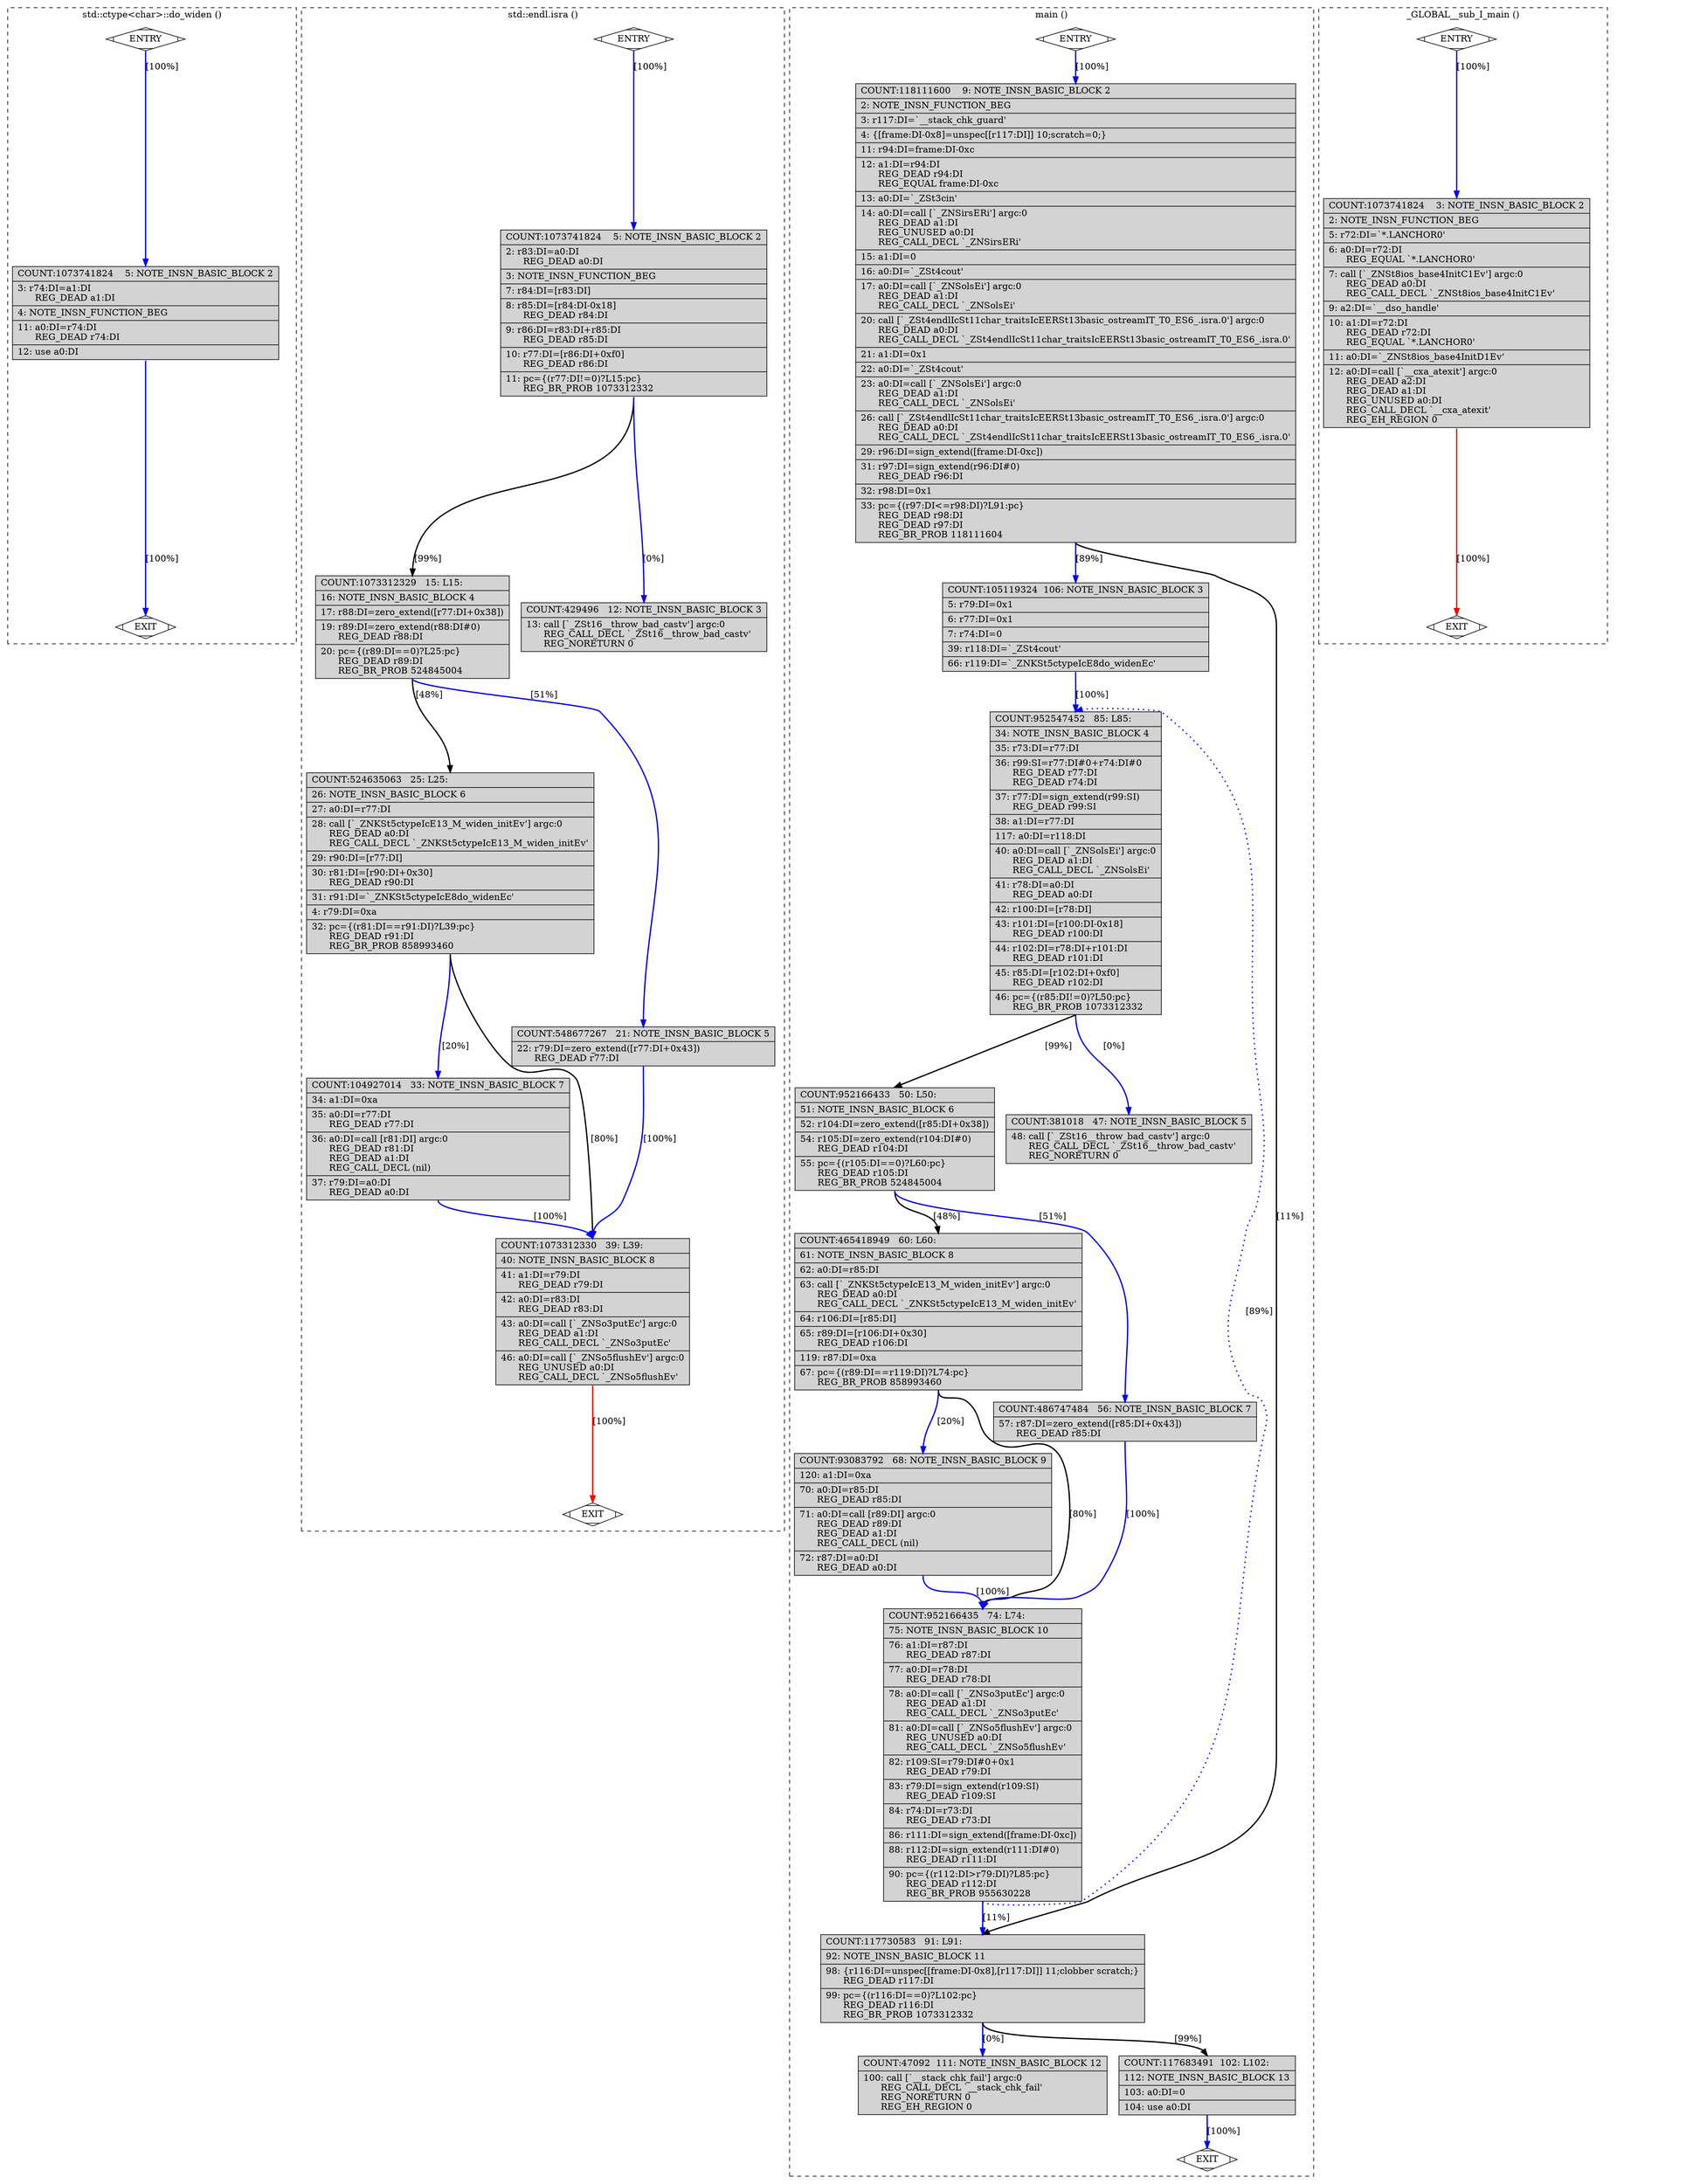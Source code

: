 digraph "cfg_analysis/O2/fibonacci_O2-Fibonacci.cpp.273r.fwprop2" {
overlap=false;
subgraph "cluster_std::ctype<char>::do_widen" {
	style="dashed";
	color="black";
	label="std::ctype<char>::do_widen ()";
	fn_1561_basic_block_0 [shape=Mdiamond,style=filled,fillcolor=white,label="ENTRY"];

	fn_1561_basic_block_2 [shape=record,style=filled,fillcolor=lightgrey,label="{COUNT:1073741824\ \ \ \ 5:\ NOTE_INSN_BASIC_BLOCK\ 2\l\
|\ \ \ \ 3:\ r74:DI=a1:DI\l\
\ \ \ \ \ \ REG_DEAD\ a1:DI\l\
|\ \ \ \ 4:\ NOTE_INSN_FUNCTION_BEG\l\
|\ \ \ 11:\ a0:DI=r74:DI\l\
\ \ \ \ \ \ REG_DEAD\ r74:DI\l\
|\ \ \ 12:\ use\ a0:DI\l\
}"];

	fn_1561_basic_block_1 [shape=Mdiamond,style=filled,fillcolor=white,label="EXIT"];

	fn_1561_basic_block_0:s -> fn_1561_basic_block_2:n [style="solid,bold",color=blue,weight=100,constraint=true,label="[100%]"];
	fn_1561_basic_block_2:s -> fn_1561_basic_block_1:n [style="solid,bold",color=blue,weight=100,constraint=true,label="[100%]"];
	fn_1561_basic_block_0:s -> fn_1561_basic_block_1:n [style="invis",constraint=true];
}
subgraph "cluster_std::endl.isra" {
	style="dashed";
	color="black";
	label="std::endl.isra ()";
	fn_2298_basic_block_0 [shape=Mdiamond,style=filled,fillcolor=white,label="ENTRY"];

	fn_2298_basic_block_2 [shape=record,style=filled,fillcolor=lightgrey,label="{COUNT:1073741824\ \ \ \ 5:\ NOTE_INSN_BASIC_BLOCK\ 2\l\
|\ \ \ \ 2:\ r83:DI=a0:DI\l\
\ \ \ \ \ \ REG_DEAD\ a0:DI\l\
|\ \ \ \ 3:\ NOTE_INSN_FUNCTION_BEG\l\
|\ \ \ \ 7:\ r84:DI=[r83:DI]\l\
|\ \ \ \ 8:\ r85:DI=[r84:DI-0x18]\l\
\ \ \ \ \ \ REG_DEAD\ r84:DI\l\
|\ \ \ \ 9:\ r86:DI=r83:DI+r85:DI\l\
\ \ \ \ \ \ REG_DEAD\ r85:DI\l\
|\ \ \ 10:\ r77:DI=[r86:DI+0xf0]\l\
\ \ \ \ \ \ REG_DEAD\ r86:DI\l\
|\ \ \ 11:\ pc=\{(r77:DI!=0)?L15:pc\}\l\
\ \ \ \ \ \ REG_BR_PROB\ 1073312332\l\
}"];

	fn_2298_basic_block_4 [shape=record,style=filled,fillcolor=lightgrey,label="{COUNT:1073312329\ \ \ 15:\ L15:\l\
|\ \ \ 16:\ NOTE_INSN_BASIC_BLOCK\ 4\l\
|\ \ \ 17:\ r88:DI=zero_extend([r77:DI+0x38])\l\
|\ \ \ 19:\ r89:DI=zero_extend(r88:DI#0)\l\
\ \ \ \ \ \ REG_DEAD\ r88:DI\l\
|\ \ \ 20:\ pc=\{(r89:DI==0)?L25:pc\}\l\
\ \ \ \ \ \ REG_DEAD\ r89:DI\l\
\ \ \ \ \ \ REG_BR_PROB\ 524845004\l\
}"];

	fn_2298_basic_block_6 [shape=record,style=filled,fillcolor=lightgrey,label="{COUNT:524635063\ \ \ 25:\ L25:\l\
|\ \ \ 26:\ NOTE_INSN_BASIC_BLOCK\ 6\l\
|\ \ \ 27:\ a0:DI=r77:DI\l\
|\ \ \ 28:\ call\ [`_ZNKSt5ctypeIcE13_M_widen_initEv']\ argc:0\l\
\ \ \ \ \ \ REG_DEAD\ a0:DI\l\
\ \ \ \ \ \ REG_CALL_DECL\ `_ZNKSt5ctypeIcE13_M_widen_initEv'\l\
|\ \ \ 29:\ r90:DI=[r77:DI]\l\
|\ \ \ 30:\ r81:DI=[r90:DI+0x30]\l\
\ \ \ \ \ \ REG_DEAD\ r90:DI\l\
|\ \ \ 31:\ r91:DI=`_ZNKSt5ctypeIcE8do_widenEc'\l\
|\ \ \ \ 4:\ r79:DI=0xa\l\
|\ \ \ 32:\ pc=\{(r81:DI==r91:DI)?L39:pc\}\l\
\ \ \ \ \ \ REG_DEAD\ r91:DI\l\
\ \ \ \ \ \ REG_BR_PROB\ 858993460\l\
}"];

	fn_2298_basic_block_7 [shape=record,style=filled,fillcolor=lightgrey,label="{COUNT:104927014\ \ \ 33:\ NOTE_INSN_BASIC_BLOCK\ 7\l\
|\ \ \ 34:\ a1:DI=0xa\l\
|\ \ \ 35:\ a0:DI=r77:DI\l\
\ \ \ \ \ \ REG_DEAD\ r77:DI\l\
|\ \ \ 36:\ a0:DI=call\ [r81:DI]\ argc:0\l\
\ \ \ \ \ \ REG_DEAD\ r81:DI\l\
\ \ \ \ \ \ REG_DEAD\ a1:DI\l\
\ \ \ \ \ \ REG_CALL_DECL\ (nil)\l\
|\ \ \ 37:\ r79:DI=a0:DI\l\
\ \ \ \ \ \ REG_DEAD\ a0:DI\l\
}"];

	fn_2298_basic_block_5 [shape=record,style=filled,fillcolor=lightgrey,label="{COUNT:548677267\ \ \ 21:\ NOTE_INSN_BASIC_BLOCK\ 5\l\
|\ \ \ 22:\ r79:DI=zero_extend([r77:DI+0x43])\l\
\ \ \ \ \ \ REG_DEAD\ r77:DI\l\
}"];

	fn_2298_basic_block_8 [shape=record,style=filled,fillcolor=lightgrey,label="{COUNT:1073312330\ \ \ 39:\ L39:\l\
|\ \ \ 40:\ NOTE_INSN_BASIC_BLOCK\ 8\l\
|\ \ \ 41:\ a1:DI=r79:DI\l\
\ \ \ \ \ \ REG_DEAD\ r79:DI\l\
|\ \ \ 42:\ a0:DI=r83:DI\l\
\ \ \ \ \ \ REG_DEAD\ r83:DI\l\
|\ \ \ 43:\ a0:DI=call\ [`_ZNSo3putEc']\ argc:0\l\
\ \ \ \ \ \ REG_DEAD\ a1:DI\l\
\ \ \ \ \ \ REG_CALL_DECL\ `_ZNSo3putEc'\l\
|\ \ \ 46:\ a0:DI=call\ [`_ZNSo5flushEv']\ argc:0\l\
\ \ \ \ \ \ REG_UNUSED\ a0:DI\l\
\ \ \ \ \ \ REG_CALL_DECL\ `_ZNSo5flushEv'\l\
}"];

	fn_2298_basic_block_3 [shape=record,style=filled,fillcolor=lightgrey,label="{COUNT:429496\ \ \ 12:\ NOTE_INSN_BASIC_BLOCK\ 3\l\
|\ \ \ 13:\ call\ [`_ZSt16__throw_bad_castv']\ argc:0\l\
\ \ \ \ \ \ REG_CALL_DECL\ `_ZSt16__throw_bad_castv'\l\
\ \ \ \ \ \ REG_NORETURN\ 0\l\
}"];

	fn_2298_basic_block_1 [shape=Mdiamond,style=filled,fillcolor=white,label="EXIT"];

	fn_2298_basic_block_0:s -> fn_2298_basic_block_2:n [style="solid,bold",color=blue,weight=100,constraint=true,label="[100%]"];
	fn_2298_basic_block_2:s -> fn_2298_basic_block_3:n [style="solid,bold",color=blue,weight=100,constraint=true,label="[0%]"];
	fn_2298_basic_block_2:s -> fn_2298_basic_block_4:n [style="solid,bold",color=black,weight=10,constraint=true,label="[99%]"];
	fn_2298_basic_block_4:s -> fn_2298_basic_block_5:n [style="solid,bold",color=blue,weight=100,constraint=true,label="[51%]"];
	fn_2298_basic_block_4:s -> fn_2298_basic_block_6:n [style="solid,bold",color=black,weight=10,constraint=true,label="[48%]"];
	fn_2298_basic_block_5:s -> fn_2298_basic_block_8:n [style="solid,bold",color=blue,weight=100,constraint=true,label="[100%]"];
	fn_2298_basic_block_6:s -> fn_2298_basic_block_8:n [style="solid,bold",color=black,weight=10,constraint=true,label="[80%]"];
	fn_2298_basic_block_6:s -> fn_2298_basic_block_7:n [style="solid,bold",color=blue,weight=100,constraint=true,label="[20%]"];
	fn_2298_basic_block_7:s -> fn_2298_basic_block_8:n [style="solid,bold",color=blue,weight=100,constraint=true,label="[100%]"];
	fn_2298_basic_block_8:s -> fn_2298_basic_block_1:n [style="solid,bold",color=red,weight=10,constraint=true,label="[100%]"];
	fn_2298_basic_block_0:s -> fn_2298_basic_block_1:n [style="invis",constraint=true];
}
subgraph "cluster_main" {
	style="dashed";
	color="black";
	label="main ()";
	fn_1808_basic_block_0 [shape=Mdiamond,style=filled,fillcolor=white,label="ENTRY"];

	fn_1808_basic_block_2 [shape=record,style=filled,fillcolor=lightgrey,label="{COUNT:118111600\ \ \ \ 9:\ NOTE_INSN_BASIC_BLOCK\ 2\l\
|\ \ \ \ 2:\ NOTE_INSN_FUNCTION_BEG\l\
|\ \ \ \ 3:\ r117:DI=`__stack_chk_guard'\l\
|\ \ \ \ 4:\ \{[frame:DI-0x8]=unspec[[r117:DI]]\ 10;scratch=0;\}\l\
|\ \ \ 11:\ r94:DI=frame:DI-0xc\l\
|\ \ \ 12:\ a1:DI=r94:DI\l\
\ \ \ \ \ \ REG_DEAD\ r94:DI\l\
\ \ \ \ \ \ REG_EQUAL\ frame:DI-0xc\l\
|\ \ \ 13:\ a0:DI=`_ZSt3cin'\l\
|\ \ \ 14:\ a0:DI=call\ [`_ZNSirsERi']\ argc:0\l\
\ \ \ \ \ \ REG_DEAD\ a1:DI\l\
\ \ \ \ \ \ REG_UNUSED\ a0:DI\l\
\ \ \ \ \ \ REG_CALL_DECL\ `_ZNSirsERi'\l\
|\ \ \ 15:\ a1:DI=0\l\
|\ \ \ 16:\ a0:DI=`_ZSt4cout'\l\
|\ \ \ 17:\ a0:DI=call\ [`_ZNSolsEi']\ argc:0\l\
\ \ \ \ \ \ REG_DEAD\ a1:DI\l\
\ \ \ \ \ \ REG_CALL_DECL\ `_ZNSolsEi'\l\
|\ \ \ 20:\ call\ [`_ZSt4endlIcSt11char_traitsIcEERSt13basic_ostreamIT_T0_ES6_.isra.0']\ argc:0\l\
\ \ \ \ \ \ REG_DEAD\ a0:DI\l\
\ \ \ \ \ \ REG_CALL_DECL\ `_ZSt4endlIcSt11char_traitsIcEERSt13basic_ostreamIT_T0_ES6_.isra.0'\l\
|\ \ \ 21:\ a1:DI=0x1\l\
|\ \ \ 22:\ a0:DI=`_ZSt4cout'\l\
|\ \ \ 23:\ a0:DI=call\ [`_ZNSolsEi']\ argc:0\l\
\ \ \ \ \ \ REG_DEAD\ a1:DI\l\
\ \ \ \ \ \ REG_CALL_DECL\ `_ZNSolsEi'\l\
|\ \ \ 26:\ call\ [`_ZSt4endlIcSt11char_traitsIcEERSt13basic_ostreamIT_T0_ES6_.isra.0']\ argc:0\l\
\ \ \ \ \ \ REG_DEAD\ a0:DI\l\
\ \ \ \ \ \ REG_CALL_DECL\ `_ZSt4endlIcSt11char_traitsIcEERSt13basic_ostreamIT_T0_ES6_.isra.0'\l\
|\ \ \ 29:\ r96:DI=sign_extend([frame:DI-0xc])\l\
|\ \ \ 31:\ r97:DI=sign_extend(r96:DI#0)\l\
\ \ \ \ \ \ REG_DEAD\ r96:DI\l\
|\ \ \ 32:\ r98:DI=0x1\l\
|\ \ \ 33:\ pc=\{(r97:DI\<=r98:DI)?L91:pc\}\l\
\ \ \ \ \ \ REG_DEAD\ r98:DI\l\
\ \ \ \ \ \ REG_DEAD\ r97:DI\l\
\ \ \ \ \ \ REG_BR_PROB\ 118111604\l\
}"];

	fn_1808_basic_block_3 [shape=record,style=filled,fillcolor=lightgrey,label="{COUNT:105119324\ \ 106:\ NOTE_INSN_BASIC_BLOCK\ 3\l\
|\ \ \ \ 5:\ r79:DI=0x1\l\
|\ \ \ \ 6:\ r77:DI=0x1\l\
|\ \ \ \ 7:\ r74:DI=0\l\
|\ \ \ 39:\ r118:DI=`_ZSt4cout'\l\
|\ \ \ 66:\ r119:DI=`_ZNKSt5ctypeIcE8do_widenEc'\l\
}"];

	fn_1808_basic_block_4 [shape=record,style=filled,fillcolor=lightgrey,label="{COUNT:952547452\ \ \ 85:\ L85:\l\
|\ \ \ 34:\ NOTE_INSN_BASIC_BLOCK\ 4\l\
|\ \ \ 35:\ r73:DI=r77:DI\l\
|\ \ \ 36:\ r99:SI=r77:DI#0+r74:DI#0\l\
\ \ \ \ \ \ REG_DEAD\ r77:DI\l\
\ \ \ \ \ \ REG_DEAD\ r74:DI\l\
|\ \ \ 37:\ r77:DI=sign_extend(r99:SI)\l\
\ \ \ \ \ \ REG_DEAD\ r99:SI\l\
|\ \ \ 38:\ a1:DI=r77:DI\l\
|\ \ 117:\ a0:DI=r118:DI\l\
|\ \ \ 40:\ a0:DI=call\ [`_ZNSolsEi']\ argc:0\l\
\ \ \ \ \ \ REG_DEAD\ a1:DI\l\
\ \ \ \ \ \ REG_CALL_DECL\ `_ZNSolsEi'\l\
|\ \ \ 41:\ r78:DI=a0:DI\l\
\ \ \ \ \ \ REG_DEAD\ a0:DI\l\
|\ \ \ 42:\ r100:DI=[r78:DI]\l\
|\ \ \ 43:\ r101:DI=[r100:DI-0x18]\l\
\ \ \ \ \ \ REG_DEAD\ r100:DI\l\
|\ \ \ 44:\ r102:DI=r78:DI+r101:DI\l\
\ \ \ \ \ \ REG_DEAD\ r101:DI\l\
|\ \ \ 45:\ r85:DI=[r102:DI+0xf0]\l\
\ \ \ \ \ \ REG_DEAD\ r102:DI\l\
|\ \ \ 46:\ pc=\{(r85:DI!=0)?L50:pc\}\l\
\ \ \ \ \ \ REG_BR_PROB\ 1073312332\l\
}"];

	fn_1808_basic_block_6 [shape=record,style=filled,fillcolor=lightgrey,label="{COUNT:952166433\ \ \ 50:\ L50:\l\
|\ \ \ 51:\ NOTE_INSN_BASIC_BLOCK\ 6\l\
|\ \ \ 52:\ r104:DI=zero_extend([r85:DI+0x38])\l\
|\ \ \ 54:\ r105:DI=zero_extend(r104:DI#0)\l\
\ \ \ \ \ \ REG_DEAD\ r104:DI\l\
|\ \ \ 55:\ pc=\{(r105:DI==0)?L60:pc\}\l\
\ \ \ \ \ \ REG_DEAD\ r105:DI\l\
\ \ \ \ \ \ REG_BR_PROB\ 524845004\l\
}"];

	fn_1808_basic_block_8 [shape=record,style=filled,fillcolor=lightgrey,label="{COUNT:465418949\ \ \ 60:\ L60:\l\
|\ \ \ 61:\ NOTE_INSN_BASIC_BLOCK\ 8\l\
|\ \ \ 62:\ a0:DI=r85:DI\l\
|\ \ \ 63:\ call\ [`_ZNKSt5ctypeIcE13_M_widen_initEv']\ argc:0\l\
\ \ \ \ \ \ REG_DEAD\ a0:DI\l\
\ \ \ \ \ \ REG_CALL_DECL\ `_ZNKSt5ctypeIcE13_M_widen_initEv'\l\
|\ \ \ 64:\ r106:DI=[r85:DI]\l\
|\ \ \ 65:\ r89:DI=[r106:DI+0x30]\l\
\ \ \ \ \ \ REG_DEAD\ r106:DI\l\
|\ \ 119:\ r87:DI=0xa\l\
|\ \ \ 67:\ pc=\{(r89:DI==r119:DI)?L74:pc\}\l\
\ \ \ \ \ \ REG_BR_PROB\ 858993460\l\
}"];

	fn_1808_basic_block_9 [shape=record,style=filled,fillcolor=lightgrey,label="{COUNT:93083792\ \ \ 68:\ NOTE_INSN_BASIC_BLOCK\ 9\l\
|\ \ 120:\ a1:DI=0xa\l\
|\ \ \ 70:\ a0:DI=r85:DI\l\
\ \ \ \ \ \ REG_DEAD\ r85:DI\l\
|\ \ \ 71:\ a0:DI=call\ [r89:DI]\ argc:0\l\
\ \ \ \ \ \ REG_DEAD\ r89:DI\l\
\ \ \ \ \ \ REG_DEAD\ a1:DI\l\
\ \ \ \ \ \ REG_CALL_DECL\ (nil)\l\
|\ \ \ 72:\ r87:DI=a0:DI\l\
\ \ \ \ \ \ REG_DEAD\ a0:DI\l\
}"];

	fn_1808_basic_block_7 [shape=record,style=filled,fillcolor=lightgrey,label="{COUNT:486747484\ \ \ 56:\ NOTE_INSN_BASIC_BLOCK\ 7\l\
|\ \ \ 57:\ r87:DI=zero_extend([r85:DI+0x43])\l\
\ \ \ \ \ \ REG_DEAD\ r85:DI\l\
}"];

	fn_1808_basic_block_10 [shape=record,style=filled,fillcolor=lightgrey,label="{COUNT:952166435\ \ \ 74:\ L74:\l\
|\ \ \ 75:\ NOTE_INSN_BASIC_BLOCK\ 10\l\
|\ \ \ 76:\ a1:DI=r87:DI\l\
\ \ \ \ \ \ REG_DEAD\ r87:DI\l\
|\ \ \ 77:\ a0:DI=r78:DI\l\
\ \ \ \ \ \ REG_DEAD\ r78:DI\l\
|\ \ \ 78:\ a0:DI=call\ [`_ZNSo3putEc']\ argc:0\l\
\ \ \ \ \ \ REG_DEAD\ a1:DI\l\
\ \ \ \ \ \ REG_CALL_DECL\ `_ZNSo3putEc'\l\
|\ \ \ 81:\ a0:DI=call\ [`_ZNSo5flushEv']\ argc:0\l\
\ \ \ \ \ \ REG_UNUSED\ a0:DI\l\
\ \ \ \ \ \ REG_CALL_DECL\ `_ZNSo5flushEv'\l\
|\ \ \ 82:\ r109:SI=r79:DI#0+0x1\l\
\ \ \ \ \ \ REG_DEAD\ r79:DI\l\
|\ \ \ 83:\ r79:DI=sign_extend(r109:SI)\l\
\ \ \ \ \ \ REG_DEAD\ r109:SI\l\
|\ \ \ 84:\ r74:DI=r73:DI\l\
\ \ \ \ \ \ REG_DEAD\ r73:DI\l\
|\ \ \ 86:\ r111:DI=sign_extend([frame:DI-0xc])\l\
|\ \ \ 88:\ r112:DI=sign_extend(r111:DI#0)\l\
\ \ \ \ \ \ REG_DEAD\ r111:DI\l\
|\ \ \ 90:\ pc=\{(r112:DI\>r79:DI)?L85:pc\}\l\
\ \ \ \ \ \ REG_DEAD\ r112:DI\l\
\ \ \ \ \ \ REG_BR_PROB\ 955630228\l\
}"];

	fn_1808_basic_block_11 [shape=record,style=filled,fillcolor=lightgrey,label="{COUNT:117730583\ \ \ 91:\ L91:\l\
|\ \ \ 92:\ NOTE_INSN_BASIC_BLOCK\ 11\l\
|\ \ \ 98:\ \{r116:DI=unspec[[frame:DI-0x8],[r117:DI]]\ 11;clobber\ scratch;\}\l\
\ \ \ \ \ \ REG_DEAD\ r117:DI\l\
|\ \ \ 99:\ pc=\{(r116:DI==0)?L102:pc\}\l\
\ \ \ \ \ \ REG_DEAD\ r116:DI\l\
\ \ \ \ \ \ REG_BR_PROB\ 1073312332\l\
}"];

	fn_1808_basic_block_12 [shape=record,style=filled,fillcolor=lightgrey,label="{COUNT:47092\ \ 111:\ NOTE_INSN_BASIC_BLOCK\ 12\l\
|\ \ 100:\ call\ [`__stack_chk_fail']\ argc:0\l\
\ \ \ \ \ \ REG_CALL_DECL\ `__stack_chk_fail'\l\
\ \ \ \ \ \ REG_NORETURN\ 0\l\
\ \ \ \ \ \ REG_EH_REGION\ 0\l\
}"];

	fn_1808_basic_block_13 [shape=record,style=filled,fillcolor=lightgrey,label="{COUNT:117683491\ \ 102:\ L102:\l\
|\ \ 112:\ NOTE_INSN_BASIC_BLOCK\ 13\l\
|\ \ 103:\ a0:DI=0\l\
|\ \ 104:\ use\ a0:DI\l\
}"];

	fn_1808_basic_block_5 [shape=record,style=filled,fillcolor=lightgrey,label="{COUNT:381018\ \ \ 47:\ NOTE_INSN_BASIC_BLOCK\ 5\l\
|\ \ \ 48:\ call\ [`_ZSt16__throw_bad_castv']\ argc:0\l\
\ \ \ \ \ \ REG_CALL_DECL\ `_ZSt16__throw_bad_castv'\l\
\ \ \ \ \ \ REG_NORETURN\ 0\l\
}"];

	fn_1808_basic_block_1 [shape=Mdiamond,style=filled,fillcolor=white,label="EXIT"];

	fn_1808_basic_block_0:s -> fn_1808_basic_block_2:n [style="solid,bold",color=blue,weight=100,constraint=true,label="[100%]"];
	fn_1808_basic_block_2:s -> fn_1808_basic_block_3:n [style="solid,bold",color=blue,weight=100,constraint=true,label="[89%]"];
	fn_1808_basic_block_2:s -> fn_1808_basic_block_11:n [style="solid,bold",color=black,weight=10,constraint=true,label="[11%]"];
	fn_1808_basic_block_3:s -> fn_1808_basic_block_4:n [style="solid,bold",color=blue,weight=100,constraint=true,label="[100%]"];
	fn_1808_basic_block_4:s -> fn_1808_basic_block_5:n [style="solid,bold",color=blue,weight=100,constraint=true,label="[0%]"];
	fn_1808_basic_block_4:s -> fn_1808_basic_block_6:n [style="solid,bold",color=black,weight=10,constraint=true,label="[99%]"];
	fn_1808_basic_block_6:s -> fn_1808_basic_block_7:n [style="solid,bold",color=blue,weight=100,constraint=true,label="[51%]"];
	fn_1808_basic_block_6:s -> fn_1808_basic_block_8:n [style="solid,bold",color=black,weight=10,constraint=true,label="[48%]"];
	fn_1808_basic_block_7:s -> fn_1808_basic_block_10:n [style="solid,bold",color=blue,weight=100,constraint=true,label="[100%]"];
	fn_1808_basic_block_8:s -> fn_1808_basic_block_10:n [style="solid,bold",color=black,weight=10,constraint=true,label="[80%]"];
	fn_1808_basic_block_8:s -> fn_1808_basic_block_9:n [style="solid,bold",color=blue,weight=100,constraint=true,label="[20%]"];
	fn_1808_basic_block_9:s -> fn_1808_basic_block_10:n [style="solid,bold",color=blue,weight=100,constraint=true,label="[100%]"];
	fn_1808_basic_block_10:s -> fn_1808_basic_block_4:n [style="dotted,bold",color=blue,weight=10,constraint=false,label="[89%]"];
	fn_1808_basic_block_10:s -> fn_1808_basic_block_11:n [style="solid,bold",color=blue,weight=100,constraint=true,label="[11%]"];
	fn_1808_basic_block_11:s -> fn_1808_basic_block_13:n [style="solid,bold",color=black,weight=10,constraint=true,label="[99%]"];
	fn_1808_basic_block_11:s -> fn_1808_basic_block_12:n [style="solid,bold",color=blue,weight=100,constraint=true,label="[0%]"];
	fn_1808_basic_block_13:s -> fn_1808_basic_block_1:n [style="solid,bold",color=blue,weight=100,constraint=true,label="[100%]"];
	fn_1808_basic_block_0:s -> fn_1808_basic_block_1:n [style="invis",constraint=true];
}
subgraph "cluster__GLOBAL__sub_I_main" {
	style="dashed";
	color="black";
	label="_GLOBAL__sub_I_main ()";
	fn_2295_basic_block_0 [shape=Mdiamond,style=filled,fillcolor=white,label="ENTRY"];

	fn_2295_basic_block_2 [shape=record,style=filled,fillcolor=lightgrey,label="{COUNT:1073741824\ \ \ \ 3:\ NOTE_INSN_BASIC_BLOCK\ 2\l\
|\ \ \ \ 2:\ NOTE_INSN_FUNCTION_BEG\l\
|\ \ \ \ 5:\ r72:DI=`*.LANCHOR0'\l\
|\ \ \ \ 6:\ a0:DI=r72:DI\l\
\ \ \ \ \ \ REG_EQUAL\ `*.LANCHOR0'\l\
|\ \ \ \ 7:\ call\ [`_ZNSt8ios_base4InitC1Ev']\ argc:0\l\
\ \ \ \ \ \ REG_DEAD\ a0:DI\l\
\ \ \ \ \ \ REG_CALL_DECL\ `_ZNSt8ios_base4InitC1Ev'\l\
|\ \ \ \ 9:\ a2:DI=`__dso_handle'\l\
|\ \ \ 10:\ a1:DI=r72:DI\l\
\ \ \ \ \ \ REG_DEAD\ r72:DI\l\
\ \ \ \ \ \ REG_EQUAL\ `*.LANCHOR0'\l\
|\ \ \ 11:\ a0:DI=`_ZNSt8ios_base4InitD1Ev'\l\
|\ \ \ 12:\ a0:DI=call\ [`__cxa_atexit']\ argc:0\l\
\ \ \ \ \ \ REG_DEAD\ a2:DI\l\
\ \ \ \ \ \ REG_DEAD\ a1:DI\l\
\ \ \ \ \ \ REG_UNUSED\ a0:DI\l\
\ \ \ \ \ \ REG_CALL_DECL\ `__cxa_atexit'\l\
\ \ \ \ \ \ REG_EH_REGION\ 0\l\
}"];

	fn_2295_basic_block_1 [shape=Mdiamond,style=filled,fillcolor=white,label="EXIT"];

	fn_2295_basic_block_0:s -> fn_2295_basic_block_2:n [style="solid,bold",color=blue,weight=100,constraint=true,label="[100%]"];
	fn_2295_basic_block_2:s -> fn_2295_basic_block_1:n [style="solid,bold",color=red,weight=10,constraint=true,label="[100%]"];
	fn_2295_basic_block_0:s -> fn_2295_basic_block_1:n [style="invis",constraint=true];
}
}
